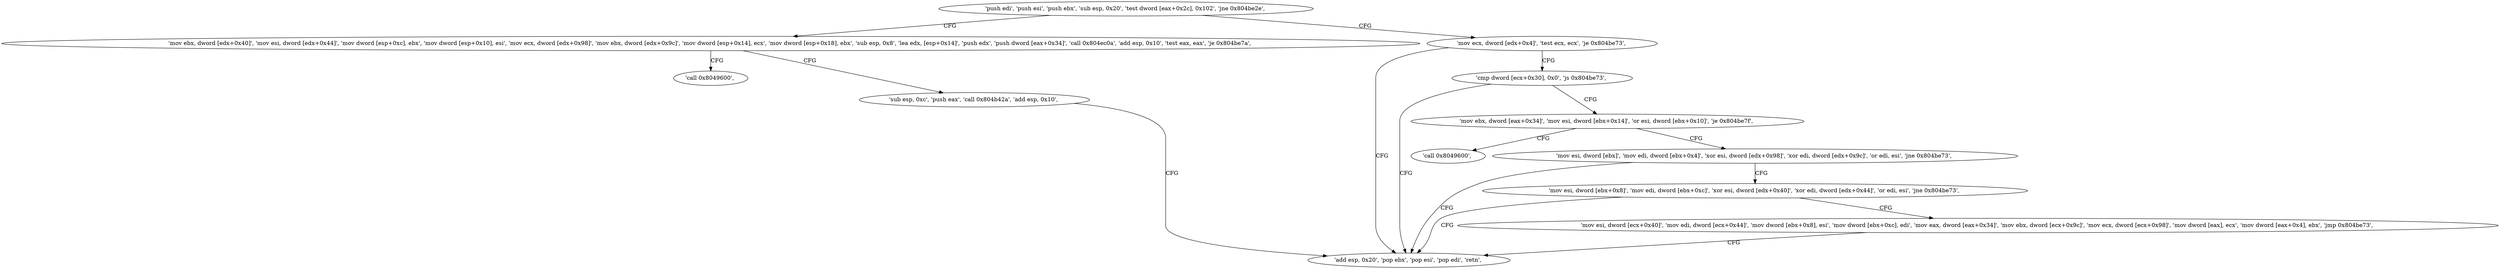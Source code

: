 digraph "func" {
"134528436" [label = "'push edi', 'push esi', 'push ebx', 'sub esp, 0x20', 'test dword [eax+0x2c], 0x102', 'jne 0x804be2e', " ]
"134528558" [label = "'mov ebx, dword [edx+0x40]', 'mov esi, dword [edx+0x44]', 'mov dword [esp+0xc], ebx', 'mov dword [esp+0x10], esi', 'mov ecx, dword [edx+0x98]', 'mov ebx, dword [edx+0x9c]', 'mov dword [esp+0x14], ecx', 'mov dword [esp+0x18], ebx', 'sub esp, 0x8', 'lea edx, [esp+0x14]', 'push edx', 'push dword [eax+0x34]', 'call 0x804ec0a', 'add esp, 0x10', 'test eax, eax', 'je 0x804be7a', " ]
"134528451" [label = "'mov ecx, dword [edx+0x4]', 'test ecx, ecx', 'je 0x804be73', " ]
"134528634" [label = "'call 0x8049600', " ]
"134528615" [label = "'sub esp, 0xc', 'push eax', 'call 0x804b42a', 'add esp, 0x10', " ]
"134528627" [label = "'add esp, 0x20', 'pop ebx', 'pop esi', 'pop edi', 'retn', " ]
"134528462" [label = "'cmp dword [ecx+0x30], 0x0', 'js 0x804be73', " ]
"134528472" [label = "'mov ebx, dword [eax+0x34]', 'mov esi, dword [ebx+0x14]', 'or esi, dword [ebx+0x10]', 'je 0x804be7f', " ]
"134528639" [label = "'call 0x8049600', " ]
"134528487" [label = "'mov esi, dword [ebx]', 'mov edi, dword [ebx+0x4]', 'xor esi, dword [edx+0x98]', 'xor edi, dword [edx+0x9c]', 'or edi, esi', 'jne 0x804be73', " ]
"134528508" [label = "'mov esi, dword [ebx+0x8]', 'mov edi, dword [ebx+0xc]', 'xor esi, dword [edx+0x40]', 'xor edi, dword [edx+0x44]', 'or edi, esi', 'jne 0x804be73', " ]
"134528524" [label = "'mov esi, dword [ecx+0x40]', 'mov edi, dword [ecx+0x44]', 'mov dword [ebx+0x8], esi', 'mov dword [ebx+0xc], edi', 'mov eax, dword [eax+0x34]', 'mov ebx, dword [ecx+0x9c]', 'mov ecx, dword [ecx+0x98]', 'mov dword [eax], ecx', 'mov dword [eax+0x4], ebx', 'jmp 0x804be73', " ]
"134528436" -> "134528558" [ label = "CFG" ]
"134528436" -> "134528451" [ label = "CFG" ]
"134528558" -> "134528634" [ label = "CFG" ]
"134528558" -> "134528615" [ label = "CFG" ]
"134528451" -> "134528627" [ label = "CFG" ]
"134528451" -> "134528462" [ label = "CFG" ]
"134528615" -> "134528627" [ label = "CFG" ]
"134528462" -> "134528627" [ label = "CFG" ]
"134528462" -> "134528472" [ label = "CFG" ]
"134528472" -> "134528639" [ label = "CFG" ]
"134528472" -> "134528487" [ label = "CFG" ]
"134528487" -> "134528627" [ label = "CFG" ]
"134528487" -> "134528508" [ label = "CFG" ]
"134528508" -> "134528627" [ label = "CFG" ]
"134528508" -> "134528524" [ label = "CFG" ]
"134528524" -> "134528627" [ label = "CFG" ]
}
